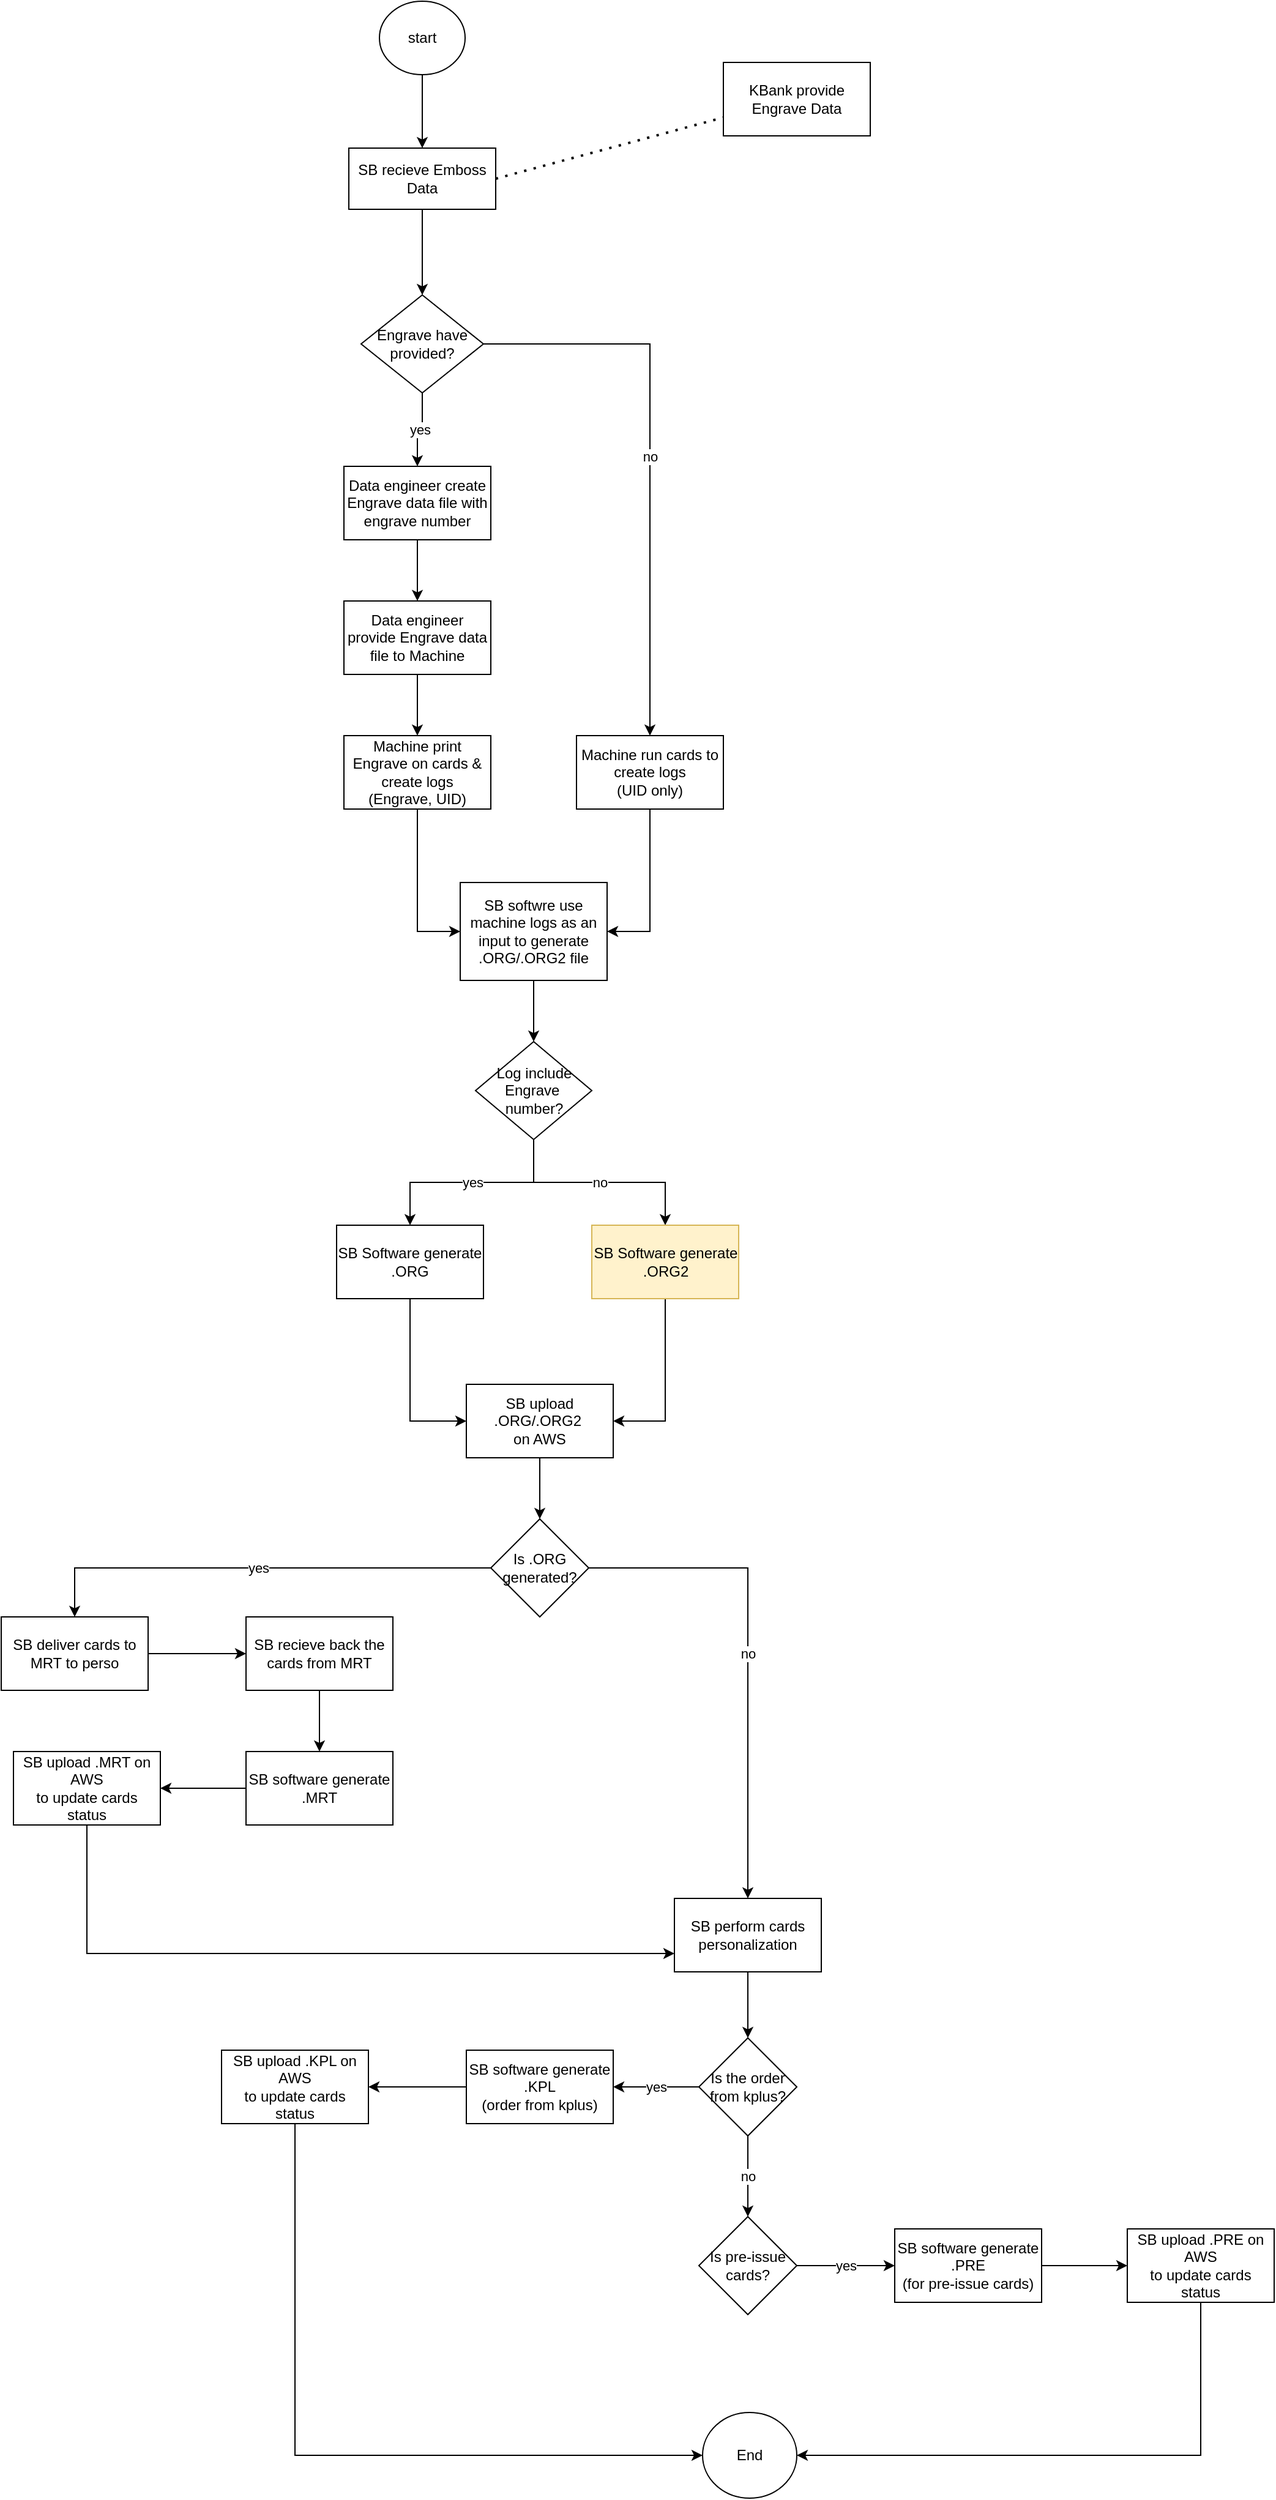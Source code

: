 <mxfile version="24.7.10">
  <diagram name="หน้า-1" id="qQfYxGUEPipdVxSLCB8Y">
    <mxGraphModel dx="1050" dy="558" grid="1" gridSize="10" guides="1" tooltips="1" connect="1" arrows="1" fold="1" page="1" pageScale="1" pageWidth="827" pageHeight="1169" math="0" shadow="0">
      <root>
        <mxCell id="0" />
        <mxCell id="1" parent="0" />
        <mxCell id="jhZBDQJKlJrp_bP3Eso0-7" style="edgeStyle=orthogonalEdgeStyle;rounded=0;orthogonalLoop=1;jettySize=auto;html=1;entryX=0.5;entryY=0;entryDx=0;entryDy=0;" edge="1" parent="1" source="jhZBDQJKlJrp_bP3Eso0-1" target="jhZBDQJKlJrp_bP3Eso0-4">
          <mxGeometry relative="1" as="geometry" />
        </mxCell>
        <mxCell id="jhZBDQJKlJrp_bP3Eso0-1" value="SB recieve Emboss Data" style="rounded=0;whiteSpace=wrap;html=1;" vertex="1" parent="1">
          <mxGeometry x="304" y="130" width="120" height="50" as="geometry" />
        </mxCell>
        <mxCell id="jhZBDQJKlJrp_bP3Eso0-2" value="start" style="ellipse;whiteSpace=wrap;html=1;" vertex="1" parent="1">
          <mxGeometry x="329" y="10" width="70" height="60" as="geometry" />
        </mxCell>
        <mxCell id="jhZBDQJKlJrp_bP3Eso0-3" value="KBank provide Engrave Data" style="rounded=0;whiteSpace=wrap;html=1;" vertex="1" parent="1">
          <mxGeometry x="610" y="60" width="120" height="60" as="geometry" />
        </mxCell>
        <mxCell id="jhZBDQJKlJrp_bP3Eso0-12" value="yes" style="edgeStyle=orthogonalEdgeStyle;rounded=0;orthogonalLoop=1;jettySize=auto;html=1;" edge="1" parent="1" source="jhZBDQJKlJrp_bP3Eso0-4" target="jhZBDQJKlJrp_bP3Eso0-9">
          <mxGeometry relative="1" as="geometry" />
        </mxCell>
        <mxCell id="jhZBDQJKlJrp_bP3Eso0-13" value="no" style="edgeStyle=orthogonalEdgeStyle;rounded=0;orthogonalLoop=1;jettySize=auto;html=1;entryX=0.5;entryY=0;entryDx=0;entryDy=0;" edge="1" parent="1" source="jhZBDQJKlJrp_bP3Eso0-4" target="jhZBDQJKlJrp_bP3Eso0-10">
          <mxGeometry relative="1" as="geometry" />
        </mxCell>
        <mxCell id="jhZBDQJKlJrp_bP3Eso0-4" value="&lt;div&gt;Engrave have provided? &lt;br&gt;&lt;/div&gt;" style="rhombus;whiteSpace=wrap;html=1;" vertex="1" parent="1">
          <mxGeometry x="314" y="250" width="100" height="80" as="geometry" />
        </mxCell>
        <mxCell id="jhZBDQJKlJrp_bP3Eso0-5" style="edgeStyle=orthogonalEdgeStyle;rounded=0;orthogonalLoop=1;jettySize=auto;html=1;entryX=0.5;entryY=0;entryDx=0;entryDy=0;" edge="1" parent="1" source="jhZBDQJKlJrp_bP3Eso0-2" target="jhZBDQJKlJrp_bP3Eso0-1">
          <mxGeometry relative="1" as="geometry" />
        </mxCell>
        <mxCell id="jhZBDQJKlJrp_bP3Eso0-6" value="" style="endArrow=none;dashed=1;html=1;dashPattern=1 3;strokeWidth=2;rounded=0;entryX=0;entryY=0.75;entryDx=0;entryDy=0;exitX=1;exitY=0.5;exitDx=0;exitDy=0;" edge="1" parent="1" source="jhZBDQJKlJrp_bP3Eso0-1" target="jhZBDQJKlJrp_bP3Eso0-3">
          <mxGeometry width="50" height="50" relative="1" as="geometry">
            <mxPoint x="500" y="160" as="sourcePoint" />
            <mxPoint x="550" y="110" as="targetPoint" />
          </mxGeometry>
        </mxCell>
        <mxCell id="jhZBDQJKlJrp_bP3Eso0-15" style="edgeStyle=orthogonalEdgeStyle;rounded=0;orthogonalLoop=1;jettySize=auto;html=1;entryX=0.5;entryY=0;entryDx=0;entryDy=0;" edge="1" parent="1" source="jhZBDQJKlJrp_bP3Eso0-9" target="jhZBDQJKlJrp_bP3Eso0-14">
          <mxGeometry relative="1" as="geometry" />
        </mxCell>
        <mxCell id="jhZBDQJKlJrp_bP3Eso0-9" value="Data engineer create Engrave data file with engrave number" style="rounded=0;whiteSpace=wrap;html=1;" vertex="1" parent="1">
          <mxGeometry x="300" y="390" width="120" height="60" as="geometry" />
        </mxCell>
        <mxCell id="jhZBDQJKlJrp_bP3Eso0-19" style="edgeStyle=orthogonalEdgeStyle;rounded=0;orthogonalLoop=1;jettySize=auto;html=1;entryX=1;entryY=0.5;entryDx=0;entryDy=0;" edge="1" parent="1" source="jhZBDQJKlJrp_bP3Eso0-10" target="jhZBDQJKlJrp_bP3Eso0-17">
          <mxGeometry relative="1" as="geometry" />
        </mxCell>
        <mxCell id="jhZBDQJKlJrp_bP3Eso0-10" value="&lt;div&gt;Machine run cards to create logs &lt;br&gt;&lt;/div&gt;&lt;div&gt;(UID only)&lt;br&gt;&lt;/div&gt;" style="rounded=0;whiteSpace=wrap;html=1;" vertex="1" parent="1">
          <mxGeometry x="490" y="610" width="120" height="60" as="geometry" />
        </mxCell>
        <mxCell id="jhZBDQJKlJrp_bP3Eso0-18" style="edgeStyle=orthogonalEdgeStyle;rounded=0;orthogonalLoop=1;jettySize=auto;html=1;entryX=0;entryY=0.5;entryDx=0;entryDy=0;" edge="1" parent="1" source="jhZBDQJKlJrp_bP3Eso0-11" target="jhZBDQJKlJrp_bP3Eso0-17">
          <mxGeometry relative="1" as="geometry" />
        </mxCell>
        <mxCell id="jhZBDQJKlJrp_bP3Eso0-11" value="&lt;div&gt;Machine print Engrave on cards &amp;amp; create logs &lt;br&gt;&lt;/div&gt;&lt;div&gt;(Engrave, UID)&lt;br&gt;&lt;/div&gt;" style="rounded=0;whiteSpace=wrap;html=1;" vertex="1" parent="1">
          <mxGeometry x="300" y="610" width="120" height="60" as="geometry" />
        </mxCell>
        <mxCell id="jhZBDQJKlJrp_bP3Eso0-16" style="edgeStyle=orthogonalEdgeStyle;rounded=0;orthogonalLoop=1;jettySize=auto;html=1;entryX=0.5;entryY=0;entryDx=0;entryDy=0;" edge="1" parent="1" source="jhZBDQJKlJrp_bP3Eso0-14" target="jhZBDQJKlJrp_bP3Eso0-11">
          <mxGeometry relative="1" as="geometry" />
        </mxCell>
        <mxCell id="jhZBDQJKlJrp_bP3Eso0-14" value="Data engineer provide Engrave data file to Machine" style="rounded=0;whiteSpace=wrap;html=1;" vertex="1" parent="1">
          <mxGeometry x="300" y="500" width="120" height="60" as="geometry" />
        </mxCell>
        <mxCell id="jhZBDQJKlJrp_bP3Eso0-22" style="edgeStyle=orthogonalEdgeStyle;rounded=0;orthogonalLoop=1;jettySize=auto;html=1;" edge="1" parent="1" source="jhZBDQJKlJrp_bP3Eso0-17" target="jhZBDQJKlJrp_bP3Eso0-21">
          <mxGeometry relative="1" as="geometry" />
        </mxCell>
        <mxCell id="jhZBDQJKlJrp_bP3Eso0-17" value="&lt;div&gt;SB softwre use machine logs as an input to generate .ORG/.ORG2 file&lt;br&gt;&lt;/div&gt;" style="rounded=0;whiteSpace=wrap;html=1;" vertex="1" parent="1">
          <mxGeometry x="395" y="730" width="120" height="80" as="geometry" />
        </mxCell>
        <mxCell id="jhZBDQJKlJrp_bP3Eso0-27" style="edgeStyle=orthogonalEdgeStyle;rounded=0;orthogonalLoop=1;jettySize=auto;html=1;entryX=0;entryY=0.5;entryDx=0;entryDy=0;" edge="1" parent="1" source="jhZBDQJKlJrp_bP3Eso0-20" target="jhZBDQJKlJrp_bP3Eso0-26">
          <mxGeometry relative="1" as="geometry" />
        </mxCell>
        <mxCell id="jhZBDQJKlJrp_bP3Eso0-20" value="SB Software generate .ORG" style="rounded=0;whiteSpace=wrap;html=1;" vertex="1" parent="1">
          <mxGeometry x="294" y="1010" width="120" height="60" as="geometry" />
        </mxCell>
        <mxCell id="jhZBDQJKlJrp_bP3Eso0-23" value="yes" style="edgeStyle=orthogonalEdgeStyle;rounded=0;orthogonalLoop=1;jettySize=auto;html=1;" edge="1" parent="1" source="jhZBDQJKlJrp_bP3Eso0-21" target="jhZBDQJKlJrp_bP3Eso0-20">
          <mxGeometry relative="1" as="geometry" />
        </mxCell>
        <mxCell id="jhZBDQJKlJrp_bP3Eso0-25" value="no" style="edgeStyle=orthogonalEdgeStyle;rounded=0;orthogonalLoop=1;jettySize=auto;html=1;entryX=0.5;entryY=0;entryDx=0;entryDy=0;" edge="1" parent="1" source="jhZBDQJKlJrp_bP3Eso0-21" target="jhZBDQJKlJrp_bP3Eso0-24">
          <mxGeometry relative="1" as="geometry" />
        </mxCell>
        <mxCell id="jhZBDQJKlJrp_bP3Eso0-21" value="&lt;div&gt;Log include Engrave&amp;nbsp;&lt;/div&gt;&lt;div&gt;number?&lt;/div&gt;" style="rhombus;whiteSpace=wrap;html=1;" vertex="1" parent="1">
          <mxGeometry x="407.5" y="860" width="95" height="80" as="geometry" />
        </mxCell>
        <mxCell id="jhZBDQJKlJrp_bP3Eso0-28" style="edgeStyle=orthogonalEdgeStyle;rounded=0;orthogonalLoop=1;jettySize=auto;html=1;entryX=1;entryY=0.5;entryDx=0;entryDy=0;" edge="1" parent="1" source="jhZBDQJKlJrp_bP3Eso0-24" target="jhZBDQJKlJrp_bP3Eso0-26">
          <mxGeometry relative="1" as="geometry" />
        </mxCell>
        <mxCell id="jhZBDQJKlJrp_bP3Eso0-24" value="&lt;div&gt;SB Software generate .ORG2&lt;/div&gt;" style="rounded=0;whiteSpace=wrap;html=1;fillColor=#fff2cc;strokeColor=#d6b656;" vertex="1" parent="1">
          <mxGeometry x="502.5" y="1010" width="120" height="60" as="geometry" />
        </mxCell>
        <mxCell id="jhZBDQJKlJrp_bP3Eso0-35" style="edgeStyle=orthogonalEdgeStyle;rounded=0;orthogonalLoop=1;jettySize=auto;html=1;entryX=0.5;entryY=0;entryDx=0;entryDy=0;" edge="1" parent="1" source="jhZBDQJKlJrp_bP3Eso0-26" target="jhZBDQJKlJrp_bP3Eso0-34">
          <mxGeometry relative="1" as="geometry" />
        </mxCell>
        <mxCell id="jhZBDQJKlJrp_bP3Eso0-26" value="&lt;div&gt;SB upload .ORG/.ORG2&amp;nbsp;&lt;/div&gt;&lt;div&gt;on AWS&lt;/div&gt;" style="rounded=0;whiteSpace=wrap;html=1;" vertex="1" parent="1">
          <mxGeometry x="400" y="1140" width="120" height="60" as="geometry" />
        </mxCell>
        <mxCell id="jhZBDQJKlJrp_bP3Eso0-39" style="edgeStyle=orthogonalEdgeStyle;rounded=0;orthogonalLoop=1;jettySize=auto;html=1;entryX=0;entryY=0.5;entryDx=0;entryDy=0;" edge="1" parent="1" source="jhZBDQJKlJrp_bP3Eso0-29" target="jhZBDQJKlJrp_bP3Eso0-30">
          <mxGeometry relative="1" as="geometry" />
        </mxCell>
        <mxCell id="jhZBDQJKlJrp_bP3Eso0-29" value="SB deliver cards to MRT to perso" style="rounded=0;whiteSpace=wrap;html=1;" vertex="1" parent="1">
          <mxGeometry x="20" y="1330" width="120" height="60" as="geometry" />
        </mxCell>
        <mxCell id="jhZBDQJKlJrp_bP3Eso0-47" style="edgeStyle=orthogonalEdgeStyle;rounded=0;orthogonalLoop=1;jettySize=auto;html=1;entryX=0.5;entryY=0;entryDx=0;entryDy=0;" edge="1" parent="1" source="jhZBDQJKlJrp_bP3Eso0-30" target="jhZBDQJKlJrp_bP3Eso0-31">
          <mxGeometry relative="1" as="geometry" />
        </mxCell>
        <mxCell id="jhZBDQJKlJrp_bP3Eso0-30" value="SB recieve back the cards from MRT" style="rounded=0;whiteSpace=wrap;html=1;" vertex="1" parent="1">
          <mxGeometry x="220" y="1330" width="120" height="60" as="geometry" />
        </mxCell>
        <mxCell id="jhZBDQJKlJrp_bP3Eso0-48" style="edgeStyle=orthogonalEdgeStyle;rounded=0;orthogonalLoop=1;jettySize=auto;html=1;entryX=1;entryY=0.5;entryDx=0;entryDy=0;" edge="1" parent="1" source="jhZBDQJKlJrp_bP3Eso0-31" target="jhZBDQJKlJrp_bP3Eso0-32">
          <mxGeometry relative="1" as="geometry" />
        </mxCell>
        <mxCell id="jhZBDQJKlJrp_bP3Eso0-31" value="SB software generate .MRT" style="rounded=0;whiteSpace=wrap;html=1;" vertex="1" parent="1">
          <mxGeometry x="220" y="1440" width="120" height="60" as="geometry" />
        </mxCell>
        <mxCell id="jhZBDQJKlJrp_bP3Eso0-50" style="edgeStyle=orthogonalEdgeStyle;rounded=0;orthogonalLoop=1;jettySize=auto;html=1;entryX=0;entryY=0.75;entryDx=0;entryDy=0;exitX=0.5;exitY=1;exitDx=0;exitDy=0;" edge="1" parent="1" source="jhZBDQJKlJrp_bP3Eso0-32" target="jhZBDQJKlJrp_bP3Eso0-45">
          <mxGeometry relative="1" as="geometry" />
        </mxCell>
        <mxCell id="jhZBDQJKlJrp_bP3Eso0-32" value="&lt;div&gt;SB upload .MRT on AWS&lt;/div&gt;&lt;div&gt;to update cards status&lt;br&gt;&lt;/div&gt;" style="rounded=0;whiteSpace=wrap;html=1;" vertex="1" parent="1">
          <mxGeometry x="30" y="1440" width="120" height="60" as="geometry" />
        </mxCell>
        <mxCell id="jhZBDQJKlJrp_bP3Eso0-36" value="yes" style="edgeStyle=orthogonalEdgeStyle;rounded=0;orthogonalLoop=1;jettySize=auto;html=1;entryX=0.5;entryY=0;entryDx=0;entryDy=0;" edge="1" parent="1" source="jhZBDQJKlJrp_bP3Eso0-34" target="jhZBDQJKlJrp_bP3Eso0-29">
          <mxGeometry relative="1" as="geometry" />
        </mxCell>
        <mxCell id="jhZBDQJKlJrp_bP3Eso0-46" value="no" style="edgeStyle=orthogonalEdgeStyle;rounded=0;orthogonalLoop=1;jettySize=auto;html=1;" edge="1" parent="1" source="jhZBDQJKlJrp_bP3Eso0-34" target="jhZBDQJKlJrp_bP3Eso0-45">
          <mxGeometry relative="1" as="geometry" />
        </mxCell>
        <mxCell id="jhZBDQJKlJrp_bP3Eso0-34" value="Is .ORG generated?" style="rhombus;whiteSpace=wrap;html=1;" vertex="1" parent="1">
          <mxGeometry x="420" y="1250" width="80" height="80" as="geometry" />
        </mxCell>
        <mxCell id="jhZBDQJKlJrp_bP3Eso0-37" value="End" style="ellipse;whiteSpace=wrap;html=1;" vertex="1" parent="1">
          <mxGeometry x="593" y="1980" width="77" height="70" as="geometry" />
        </mxCell>
        <mxCell id="jhZBDQJKlJrp_bP3Eso0-42" value="&lt;div&gt;SB software generate .KPL&lt;br&gt;(order from kplus)&lt;br&gt;&lt;/div&gt;" style="rounded=0;whiteSpace=wrap;html=1;" vertex="1" parent="1">
          <mxGeometry x="400" y="1684" width="120" height="60" as="geometry" />
        </mxCell>
        <mxCell id="jhZBDQJKlJrp_bP3Eso0-59" style="edgeStyle=orthogonalEdgeStyle;rounded=0;orthogonalLoop=1;jettySize=auto;html=1;entryX=0;entryY=0.5;entryDx=0;entryDy=0;" edge="1" parent="1" source="jhZBDQJKlJrp_bP3Eso0-43" target="jhZBDQJKlJrp_bP3Eso0-57">
          <mxGeometry relative="1" as="geometry" />
        </mxCell>
        <mxCell id="jhZBDQJKlJrp_bP3Eso0-43" value="&lt;div&gt;SB software generate .PRE&lt;/div&gt;&lt;div&gt;(for pre-issue cards)&lt;br&gt;&lt;/div&gt;" style="rounded=0;whiteSpace=wrap;html=1;" vertex="1" parent="1">
          <mxGeometry x="750" y="1830" width="120" height="60" as="geometry" />
        </mxCell>
        <mxCell id="jhZBDQJKlJrp_bP3Eso0-60" style="edgeStyle=orthogonalEdgeStyle;rounded=0;orthogonalLoop=1;jettySize=auto;html=1;entryX=0;entryY=0.5;entryDx=0;entryDy=0;exitX=0.5;exitY=1;exitDx=0;exitDy=0;" edge="1" parent="1" source="jhZBDQJKlJrp_bP3Eso0-44" target="jhZBDQJKlJrp_bP3Eso0-37">
          <mxGeometry relative="1" as="geometry" />
        </mxCell>
        <mxCell id="jhZBDQJKlJrp_bP3Eso0-44" value="&lt;div&gt;SB upload .KPL on AWS&lt;/div&gt;&lt;div&gt;to update cards status&lt;br&gt;&lt;/div&gt;" style="rounded=0;whiteSpace=wrap;html=1;" vertex="1" parent="1">
          <mxGeometry x="200" y="1684" width="120" height="60" as="geometry" />
        </mxCell>
        <mxCell id="jhZBDQJKlJrp_bP3Eso0-53" style="edgeStyle=orthogonalEdgeStyle;rounded=0;orthogonalLoop=1;jettySize=auto;html=1;entryX=0.5;entryY=0;entryDx=0;entryDy=0;" edge="1" parent="1" source="jhZBDQJKlJrp_bP3Eso0-45" target="jhZBDQJKlJrp_bP3Eso0-51">
          <mxGeometry relative="1" as="geometry" />
        </mxCell>
        <mxCell id="jhZBDQJKlJrp_bP3Eso0-45" value="SB perform cards personalization" style="rounded=0;whiteSpace=wrap;html=1;" vertex="1" parent="1">
          <mxGeometry x="570" y="1560" width="120" height="60" as="geometry" />
        </mxCell>
        <mxCell id="jhZBDQJKlJrp_bP3Eso0-54" value="yes" style="edgeStyle=orthogonalEdgeStyle;rounded=0;orthogonalLoop=1;jettySize=auto;html=1;entryX=1;entryY=0.5;entryDx=0;entryDy=0;" edge="1" parent="1" source="jhZBDQJKlJrp_bP3Eso0-51" target="jhZBDQJKlJrp_bP3Eso0-42">
          <mxGeometry relative="1" as="geometry" />
        </mxCell>
        <mxCell id="jhZBDQJKlJrp_bP3Eso0-55" value="no" style="edgeStyle=orthogonalEdgeStyle;rounded=0;orthogonalLoop=1;jettySize=auto;html=1;entryX=0.5;entryY=0;entryDx=0;entryDy=0;" edge="1" parent="1" source="jhZBDQJKlJrp_bP3Eso0-51" target="jhZBDQJKlJrp_bP3Eso0-52">
          <mxGeometry relative="1" as="geometry" />
        </mxCell>
        <mxCell id="jhZBDQJKlJrp_bP3Eso0-51" value="Is the order from kplus?" style="rhombus;whiteSpace=wrap;html=1;" vertex="1" parent="1">
          <mxGeometry x="590" y="1674" width="80" height="80" as="geometry" />
        </mxCell>
        <mxCell id="jhZBDQJKlJrp_bP3Eso0-56" value="yes" style="edgeStyle=orthogonalEdgeStyle;rounded=0;orthogonalLoop=1;jettySize=auto;html=1;exitX=1;exitY=0.5;exitDx=0;exitDy=0;" edge="1" parent="1" source="jhZBDQJKlJrp_bP3Eso0-52" target="jhZBDQJKlJrp_bP3Eso0-43">
          <mxGeometry relative="1" as="geometry" />
        </mxCell>
        <mxCell id="jhZBDQJKlJrp_bP3Eso0-52" value="Is pre-issue cards?" style="rhombus;whiteSpace=wrap;html=1;" vertex="1" parent="1">
          <mxGeometry x="590" y="1820" width="80" height="80" as="geometry" />
        </mxCell>
        <mxCell id="jhZBDQJKlJrp_bP3Eso0-61" style="edgeStyle=orthogonalEdgeStyle;rounded=0;orthogonalLoop=1;jettySize=auto;html=1;entryX=1;entryY=0.5;entryDx=0;entryDy=0;exitX=0.5;exitY=1;exitDx=0;exitDy=0;" edge="1" parent="1" source="jhZBDQJKlJrp_bP3Eso0-57" target="jhZBDQJKlJrp_bP3Eso0-37">
          <mxGeometry relative="1" as="geometry" />
        </mxCell>
        <mxCell id="jhZBDQJKlJrp_bP3Eso0-57" value="&lt;div&gt;SB upload .PRE on AWS&lt;/div&gt;&lt;div&gt;to update cards status&lt;br&gt;&lt;/div&gt;" style="rounded=0;whiteSpace=wrap;html=1;" vertex="1" parent="1">
          <mxGeometry x="940" y="1830" width="120" height="60" as="geometry" />
        </mxCell>
        <mxCell id="jhZBDQJKlJrp_bP3Eso0-58" style="edgeStyle=orthogonalEdgeStyle;rounded=0;orthogonalLoop=1;jettySize=auto;html=1;entryX=1;entryY=0.5;entryDx=0;entryDy=0;" edge="1" parent="1" source="jhZBDQJKlJrp_bP3Eso0-42" target="jhZBDQJKlJrp_bP3Eso0-44">
          <mxGeometry relative="1" as="geometry" />
        </mxCell>
      </root>
    </mxGraphModel>
  </diagram>
</mxfile>
